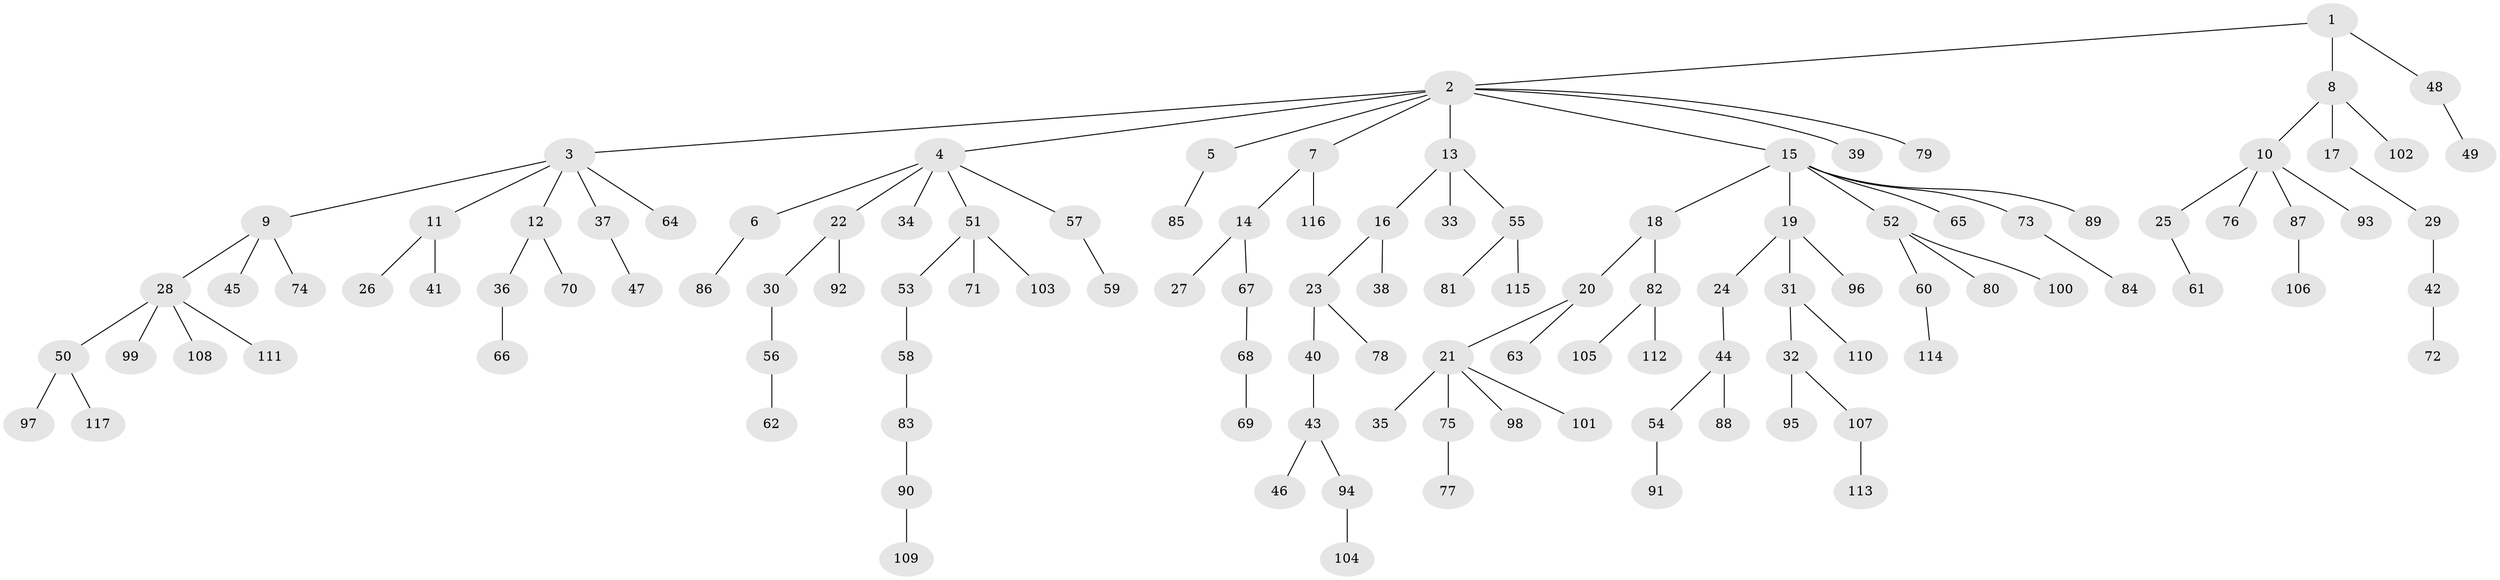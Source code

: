 // coarse degree distribution, {3: 0.14634146341463414, 9: 0.012195121951219513, 5: 0.036585365853658534, 6: 0.024390243902439025, 1: 0.5609756097560976, 4: 0.04878048780487805, 2: 0.17073170731707318}
// Generated by graph-tools (version 1.1) at 2025/52/02/27/25 19:52:11]
// undirected, 117 vertices, 116 edges
graph export_dot {
graph [start="1"]
  node [color=gray90,style=filled];
  1;
  2;
  3;
  4;
  5;
  6;
  7;
  8;
  9;
  10;
  11;
  12;
  13;
  14;
  15;
  16;
  17;
  18;
  19;
  20;
  21;
  22;
  23;
  24;
  25;
  26;
  27;
  28;
  29;
  30;
  31;
  32;
  33;
  34;
  35;
  36;
  37;
  38;
  39;
  40;
  41;
  42;
  43;
  44;
  45;
  46;
  47;
  48;
  49;
  50;
  51;
  52;
  53;
  54;
  55;
  56;
  57;
  58;
  59;
  60;
  61;
  62;
  63;
  64;
  65;
  66;
  67;
  68;
  69;
  70;
  71;
  72;
  73;
  74;
  75;
  76;
  77;
  78;
  79;
  80;
  81;
  82;
  83;
  84;
  85;
  86;
  87;
  88;
  89;
  90;
  91;
  92;
  93;
  94;
  95;
  96;
  97;
  98;
  99;
  100;
  101;
  102;
  103;
  104;
  105;
  106;
  107;
  108;
  109;
  110;
  111;
  112;
  113;
  114;
  115;
  116;
  117;
  1 -- 2;
  1 -- 8;
  1 -- 48;
  2 -- 3;
  2 -- 4;
  2 -- 5;
  2 -- 7;
  2 -- 13;
  2 -- 15;
  2 -- 39;
  2 -- 79;
  3 -- 9;
  3 -- 11;
  3 -- 12;
  3 -- 37;
  3 -- 64;
  4 -- 6;
  4 -- 22;
  4 -- 34;
  4 -- 51;
  4 -- 57;
  5 -- 85;
  6 -- 86;
  7 -- 14;
  7 -- 116;
  8 -- 10;
  8 -- 17;
  8 -- 102;
  9 -- 28;
  9 -- 45;
  9 -- 74;
  10 -- 25;
  10 -- 76;
  10 -- 87;
  10 -- 93;
  11 -- 26;
  11 -- 41;
  12 -- 36;
  12 -- 70;
  13 -- 16;
  13 -- 33;
  13 -- 55;
  14 -- 27;
  14 -- 67;
  15 -- 18;
  15 -- 19;
  15 -- 52;
  15 -- 65;
  15 -- 73;
  15 -- 89;
  16 -- 23;
  16 -- 38;
  17 -- 29;
  18 -- 20;
  18 -- 82;
  19 -- 24;
  19 -- 31;
  19 -- 96;
  20 -- 21;
  20 -- 63;
  21 -- 35;
  21 -- 75;
  21 -- 98;
  21 -- 101;
  22 -- 30;
  22 -- 92;
  23 -- 40;
  23 -- 78;
  24 -- 44;
  25 -- 61;
  28 -- 50;
  28 -- 99;
  28 -- 108;
  28 -- 111;
  29 -- 42;
  30 -- 56;
  31 -- 32;
  31 -- 110;
  32 -- 95;
  32 -- 107;
  36 -- 66;
  37 -- 47;
  40 -- 43;
  42 -- 72;
  43 -- 46;
  43 -- 94;
  44 -- 54;
  44 -- 88;
  48 -- 49;
  50 -- 97;
  50 -- 117;
  51 -- 53;
  51 -- 71;
  51 -- 103;
  52 -- 60;
  52 -- 80;
  52 -- 100;
  53 -- 58;
  54 -- 91;
  55 -- 81;
  55 -- 115;
  56 -- 62;
  57 -- 59;
  58 -- 83;
  60 -- 114;
  67 -- 68;
  68 -- 69;
  73 -- 84;
  75 -- 77;
  82 -- 105;
  82 -- 112;
  83 -- 90;
  87 -- 106;
  90 -- 109;
  94 -- 104;
  107 -- 113;
}
